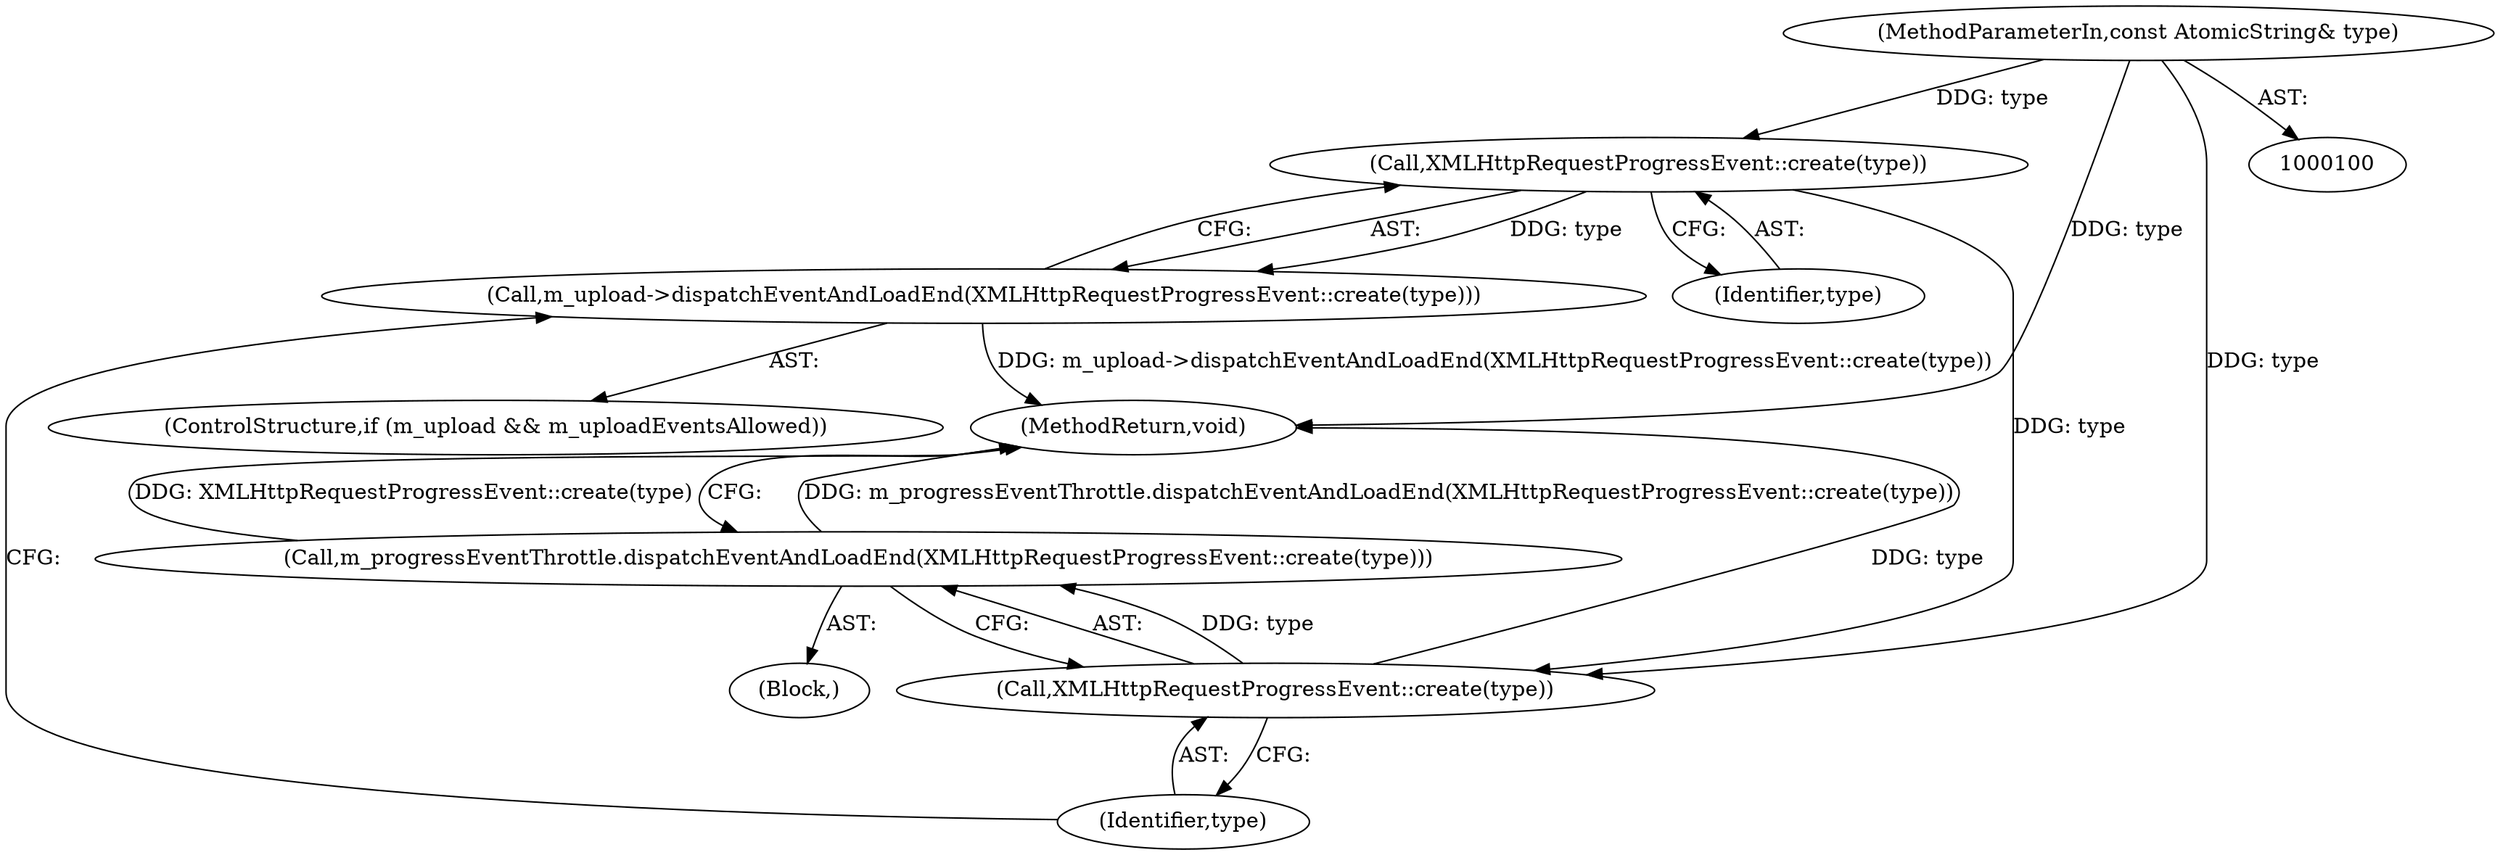 digraph "0_Chrome_aa1a102f73565feeb1d121d0d6c9524bebcdd75f_4@API" {
"1000115" [label="(Call,XMLHttpRequestProgressEvent::create(type))"];
"1000101" [label="(MethodParameterIn,const AtomicString& type)"];
"1000114" [label="(Call,m_upload->dispatchEventAndLoadEnd(XMLHttpRequestProgressEvent::create(type)))"];
"1000118" [label="(Call,XMLHttpRequestProgressEvent::create(type))"];
"1000117" [label="(Call,m_progressEventThrottle.dispatchEventAndLoadEnd(XMLHttpRequestProgressEvent::create(type)))"];
"1000116" [label="(Identifier,type)"];
"1000110" [label="(ControlStructure,if (m_upload && m_uploadEventsAllowed))"];
"1000117" [label="(Call,m_progressEventThrottle.dispatchEventAndLoadEnd(XMLHttpRequestProgressEvent::create(type)))"];
"1000118" [label="(Call,XMLHttpRequestProgressEvent::create(type))"];
"1000120" [label="(MethodReturn,void)"];
"1000114" [label="(Call,m_upload->dispatchEventAndLoadEnd(XMLHttpRequestProgressEvent::create(type)))"];
"1000115" [label="(Call,XMLHttpRequestProgressEvent::create(type))"];
"1000119" [label="(Identifier,type)"];
"1000101" [label="(MethodParameterIn,const AtomicString& type)"];
"1000102" [label="(Block,)"];
"1000115" -> "1000114"  [label="AST: "];
"1000115" -> "1000116"  [label="CFG: "];
"1000116" -> "1000115"  [label="AST: "];
"1000114" -> "1000115"  [label="CFG: "];
"1000115" -> "1000114"  [label="DDG: type"];
"1000101" -> "1000115"  [label="DDG: type"];
"1000115" -> "1000118"  [label="DDG: type"];
"1000101" -> "1000100"  [label="AST: "];
"1000101" -> "1000120"  [label="DDG: type"];
"1000101" -> "1000118"  [label="DDG: type"];
"1000114" -> "1000110"  [label="AST: "];
"1000119" -> "1000114"  [label="CFG: "];
"1000114" -> "1000120"  [label="DDG: m_upload->dispatchEventAndLoadEnd(XMLHttpRequestProgressEvent::create(type))"];
"1000118" -> "1000117"  [label="AST: "];
"1000118" -> "1000119"  [label="CFG: "];
"1000119" -> "1000118"  [label="AST: "];
"1000117" -> "1000118"  [label="CFG: "];
"1000118" -> "1000120"  [label="DDG: type"];
"1000118" -> "1000117"  [label="DDG: type"];
"1000117" -> "1000102"  [label="AST: "];
"1000120" -> "1000117"  [label="CFG: "];
"1000117" -> "1000120"  [label="DDG: m_progressEventThrottle.dispatchEventAndLoadEnd(XMLHttpRequestProgressEvent::create(type))"];
"1000117" -> "1000120"  [label="DDG: XMLHttpRequestProgressEvent::create(type)"];
}
